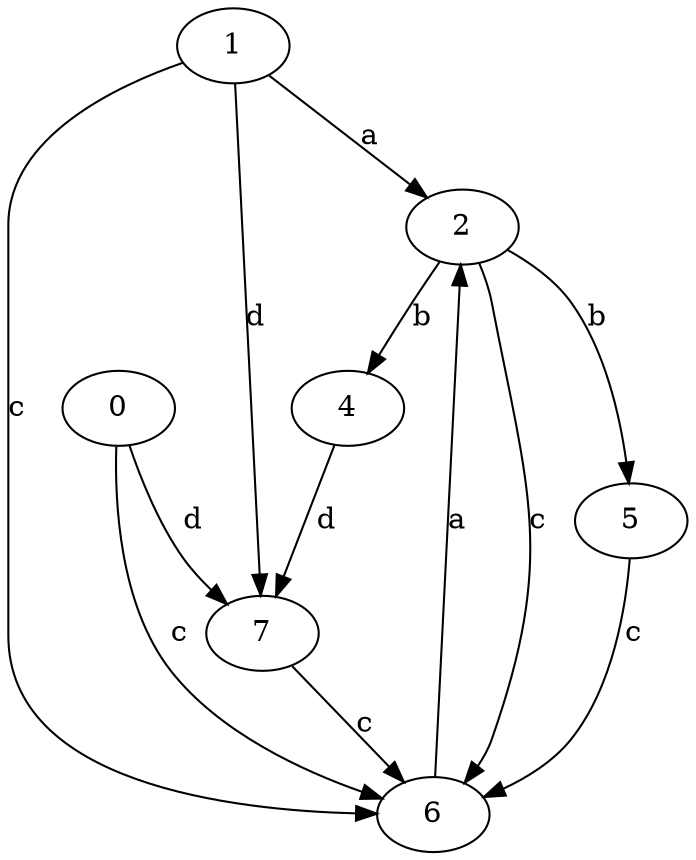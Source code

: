 strict digraph  {
1;
0;
2;
4;
5;
6;
7;
1 -> 2  [label=a];
1 -> 6  [label=c];
1 -> 7  [label=d];
0 -> 6  [label=c];
0 -> 7  [label=d];
2 -> 4  [label=b];
2 -> 5  [label=b];
2 -> 6  [label=c];
4 -> 7  [label=d];
5 -> 6  [label=c];
6 -> 2  [label=a];
7 -> 6  [label=c];
}
